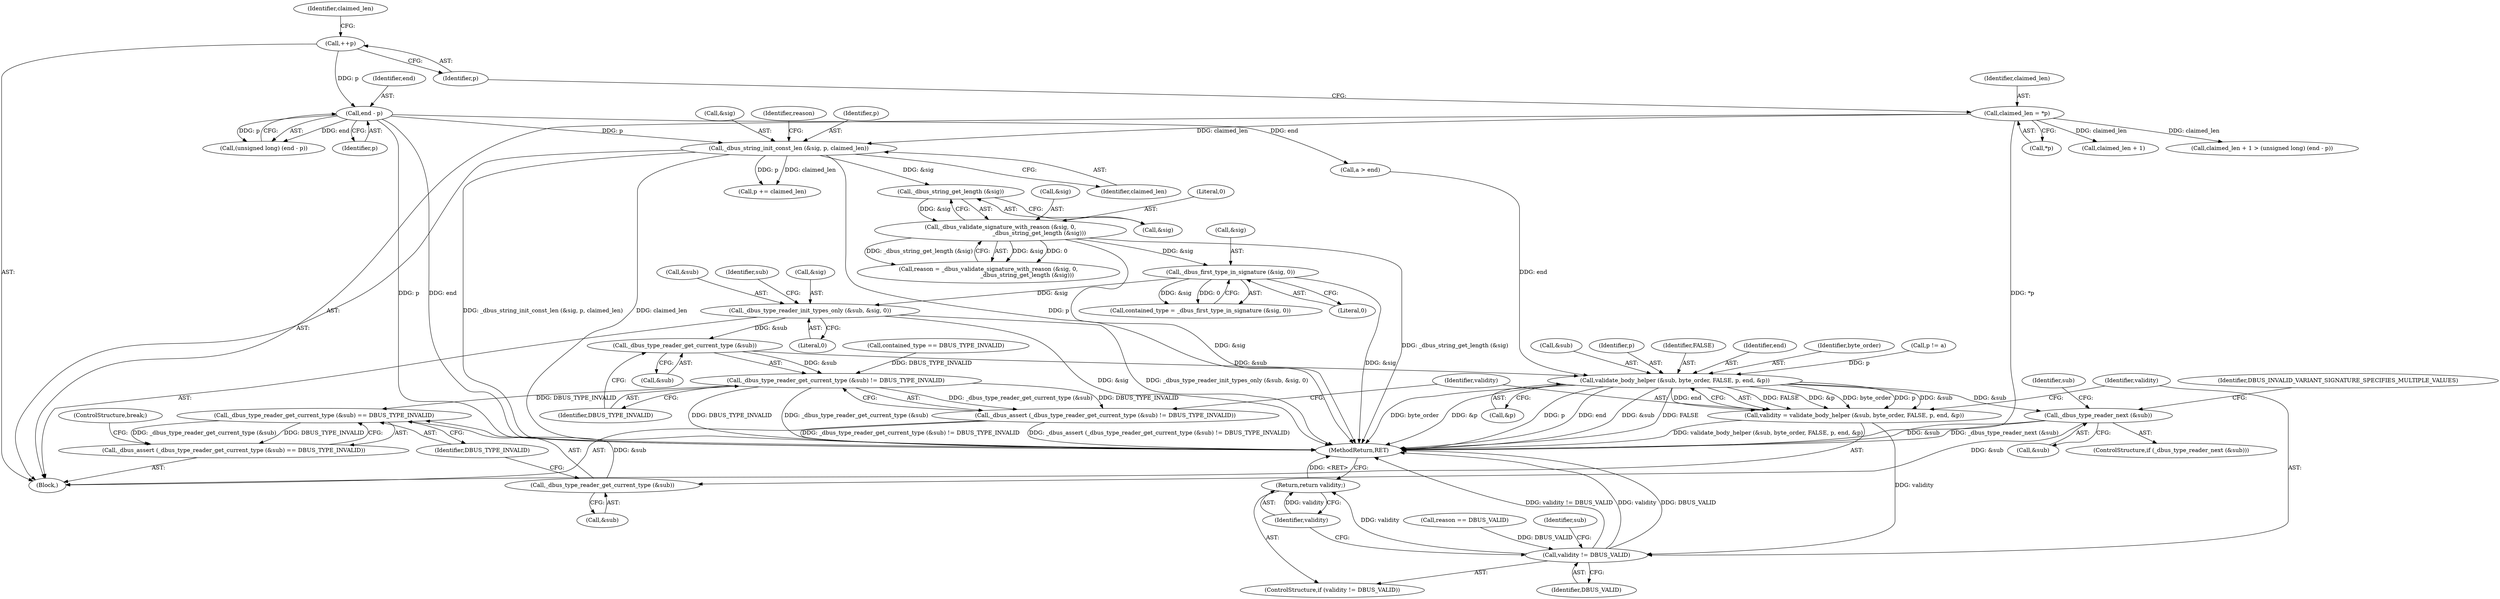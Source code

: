 digraph "0_dbus_7d65a3a6ed8815e34a99c680ac3869fde49dbbd4@API" {
"1000651" [label="(Call,_dbus_type_reader_init_types_only (&sub, &sig, 0))"];
"1000612" [label="(Call,_dbus_first_type_in_signature (&sig, 0))"];
"1000576" [label="(Call,_dbus_validate_signature_with_reason (&sig, 0,\n                                           _dbus_string_get_length (&sig)))"];
"1000580" [label="(Call,_dbus_string_get_length (&sig))"];
"1000569" [label="(Call,_dbus_string_init_const_len (&sig, p, claimed_len))"];
"1000564" [label="(Call,end - p)"];
"1000555" [label="(Call,++p)"];
"1000551" [label="(Call,claimed_len = *p)"];
"1000659" [label="(Call,_dbus_type_reader_get_current_type (&sub))"];
"1000658" [label="(Call,_dbus_type_reader_get_current_type (&sub) != DBUS_TYPE_INVALID)"];
"1000657" [label="(Call,_dbus_assert (_dbus_type_reader_get_current_type (&sub) != DBUS_TYPE_INVALID))"];
"1000687" [label="(Call,_dbus_type_reader_get_current_type (&sub) == DBUS_TYPE_INVALID)"];
"1000686" [label="(Call,_dbus_assert (_dbus_type_reader_get_current_type (&sub) == DBUS_TYPE_INVALID))"];
"1000665" [label="(Call,validate_body_helper (&sub, byte_order, FALSE, p, end, &p))"];
"1000663" [label="(Call,validity = validate_body_helper (&sub, byte_order, FALSE, p, end, &p))"];
"1000675" [label="(Call,validity != DBUS_VALID)"];
"1000678" [label="(Return,return validity;)"];
"1000681" [label="(Call,_dbus_type_reader_next (&sub))"];
"1000688" [label="(Call,_dbus_type_reader_get_current_type (&sub))"];
"1000654" [label="(Call,&sig)"];
"1000556" [label="(Identifier,p)"];
"1000565" [label="(Identifier,end)"];
"1000543" [label="(Block,)"];
"1000598" [label="(Call,p += claimed_len)"];
"1000674" [label="(ControlStructure,if (validity != DBUS_VALID))"];
"1000682" [label="(Call,&sub)"];
"1000580" [label="(Call,_dbus_string_get_length (&sig))"];
"1000617" [label="(Call,contained_type == DBUS_TYPE_INVALID)"];
"1000690" [label="(Identifier,sub)"];
"1000570" [label="(Call,&sig)"];
"1000676" [label="(Identifier,validity)"];
"1000574" [label="(Call,reason = _dbus_validate_signature_with_reason (&sig, 0,\n                                           _dbus_string_get_length (&sig)))"];
"1000577" [label="(Call,&sig)"];
"1000681" [label="(Call,_dbus_type_reader_next (&sub))"];
"1000665" [label="(Call,validate_body_helper (&sub, byte_order, FALSE, p, end, &p))"];
"1000559" [label="(Call,claimed_len + 1)"];
"1000662" [label="(Identifier,DBUS_TYPE_INVALID)"];
"1000687" [label="(Call,_dbus_type_reader_get_current_type (&sub) == DBUS_TYPE_INVALID)"];
"1000666" [label="(Call,&sub)"];
"1000652" [label="(Call,&sub)"];
"1000610" [label="(Call,contained_type = _dbus_first_type_in_signature (&sig, 0))"];
"1000613" [label="(Call,&sig)"];
"1000576" [label="(Call,_dbus_validate_signature_with_reason (&sig, 0,\n                                           _dbus_string_get_length (&sig)))"];
"1000558" [label="(Call,claimed_len + 1 > (unsigned long) (end - p))"];
"1000657" [label="(Call,_dbus_assert (_dbus_type_reader_get_current_type (&sub) != DBUS_TYPE_INVALID))"];
"1000670" [label="(Identifier,p)"];
"1000562" [label="(Call,(unsigned long) (end - p))"];
"1000669" [label="(Identifier,FALSE)"];
"1000692" [label="(ControlStructure,break;)"];
"1000566" [label="(Identifier,p)"];
"1000552" [label="(Identifier,claimed_len)"];
"1000675" [label="(Call,validity != DBUS_VALID)"];
"1000569" [label="(Call,_dbus_string_init_const_len (&sig, p, claimed_len))"];
"1000664" [label="(Identifier,validity)"];
"1000551" [label="(Call,claimed_len = *p)"];
"1000555" [label="(Call,++p)"];
"1000651" [label="(Call,_dbus_type_reader_init_types_only (&sub, &sig, 0))"];
"1000560" [label="(Identifier,claimed_len)"];
"1000615" [label="(Literal,0)"];
"1000686" [label="(Call,_dbus_assert (_dbus_type_reader_get_current_type (&sub) == DBUS_TYPE_INVALID))"];
"1000672" [label="(Call,&p)"];
"1000671" [label="(Identifier,end)"];
"1000585" [label="(Call,reason == DBUS_VALID)"];
"1000575" [label="(Identifier,reason)"];
"1000572" [label="(Identifier,p)"];
"1000564" [label="(Call,end - p)"];
"1000632" [label="(Call,a > end)"];
"1000680" [label="(ControlStructure,if (_dbus_type_reader_next (&sub)))"];
"1000656" [label="(Literal,0)"];
"1000753" [label="(MethodReturn,RET)"];
"1000612" [label="(Call,_dbus_first_type_in_signature (&sig, 0))"];
"1000668" [label="(Identifier,byte_order)"];
"1000685" [label="(Identifier,DBUS_INVALID_VARIANT_SIGNATURE_SPECIFIES_MULTIPLE_VALUES)"];
"1000661" [label="(Identifier,sub)"];
"1000553" [label="(Call,*p)"];
"1000677" [label="(Identifier,DBUS_VALID)"];
"1000660" [label="(Call,&sub)"];
"1000573" [label="(Identifier,claimed_len)"];
"1000678" [label="(Return,return validity;)"];
"1000689" [label="(Call,&sub)"];
"1000683" [label="(Identifier,sub)"];
"1000658" [label="(Call,_dbus_type_reader_get_current_type (&sub) != DBUS_TYPE_INVALID)"];
"1000638" [label="(Call,p != a)"];
"1000579" [label="(Literal,0)"];
"1000581" [label="(Call,&sig)"];
"1000663" [label="(Call,validity = validate_body_helper (&sub, byte_order, FALSE, p, end, &p))"];
"1000679" [label="(Identifier,validity)"];
"1000688" [label="(Call,_dbus_type_reader_get_current_type (&sub))"];
"1000659" [label="(Call,_dbus_type_reader_get_current_type (&sub))"];
"1000691" [label="(Identifier,DBUS_TYPE_INVALID)"];
"1000651" -> "1000543"  [label="AST: "];
"1000651" -> "1000656"  [label="CFG: "];
"1000652" -> "1000651"  [label="AST: "];
"1000654" -> "1000651"  [label="AST: "];
"1000656" -> "1000651"  [label="AST: "];
"1000661" -> "1000651"  [label="CFG: "];
"1000651" -> "1000753"  [label="DDG: _dbus_type_reader_init_types_only (&sub, &sig, 0)"];
"1000651" -> "1000753"  [label="DDG: &sig"];
"1000612" -> "1000651"  [label="DDG: &sig"];
"1000651" -> "1000659"  [label="DDG: &sub"];
"1000612" -> "1000610"  [label="AST: "];
"1000612" -> "1000615"  [label="CFG: "];
"1000613" -> "1000612"  [label="AST: "];
"1000615" -> "1000612"  [label="AST: "];
"1000610" -> "1000612"  [label="CFG: "];
"1000612" -> "1000753"  [label="DDG: &sig"];
"1000612" -> "1000610"  [label="DDG: &sig"];
"1000612" -> "1000610"  [label="DDG: 0"];
"1000576" -> "1000612"  [label="DDG: &sig"];
"1000576" -> "1000574"  [label="AST: "];
"1000576" -> "1000580"  [label="CFG: "];
"1000577" -> "1000576"  [label="AST: "];
"1000579" -> "1000576"  [label="AST: "];
"1000580" -> "1000576"  [label="AST: "];
"1000574" -> "1000576"  [label="CFG: "];
"1000576" -> "1000753"  [label="DDG: _dbus_string_get_length (&sig)"];
"1000576" -> "1000753"  [label="DDG: &sig"];
"1000576" -> "1000574"  [label="DDG: &sig"];
"1000576" -> "1000574"  [label="DDG: 0"];
"1000576" -> "1000574"  [label="DDG: _dbus_string_get_length (&sig)"];
"1000580" -> "1000576"  [label="DDG: &sig"];
"1000580" -> "1000581"  [label="CFG: "];
"1000581" -> "1000580"  [label="AST: "];
"1000569" -> "1000580"  [label="DDG: &sig"];
"1000569" -> "1000543"  [label="AST: "];
"1000569" -> "1000573"  [label="CFG: "];
"1000570" -> "1000569"  [label="AST: "];
"1000572" -> "1000569"  [label="AST: "];
"1000573" -> "1000569"  [label="AST: "];
"1000575" -> "1000569"  [label="CFG: "];
"1000569" -> "1000753"  [label="DDG: _dbus_string_init_const_len (&sig, p, claimed_len)"];
"1000569" -> "1000753"  [label="DDG: p"];
"1000569" -> "1000753"  [label="DDG: claimed_len"];
"1000564" -> "1000569"  [label="DDG: p"];
"1000551" -> "1000569"  [label="DDG: claimed_len"];
"1000569" -> "1000598"  [label="DDG: claimed_len"];
"1000569" -> "1000598"  [label="DDG: p"];
"1000564" -> "1000562"  [label="AST: "];
"1000564" -> "1000566"  [label="CFG: "];
"1000565" -> "1000564"  [label="AST: "];
"1000566" -> "1000564"  [label="AST: "];
"1000562" -> "1000564"  [label="CFG: "];
"1000564" -> "1000753"  [label="DDG: p"];
"1000564" -> "1000753"  [label="DDG: end"];
"1000564" -> "1000562"  [label="DDG: end"];
"1000564" -> "1000562"  [label="DDG: p"];
"1000555" -> "1000564"  [label="DDG: p"];
"1000564" -> "1000632"  [label="DDG: end"];
"1000555" -> "1000543"  [label="AST: "];
"1000555" -> "1000556"  [label="CFG: "];
"1000556" -> "1000555"  [label="AST: "];
"1000560" -> "1000555"  [label="CFG: "];
"1000551" -> "1000543"  [label="AST: "];
"1000551" -> "1000553"  [label="CFG: "];
"1000552" -> "1000551"  [label="AST: "];
"1000553" -> "1000551"  [label="AST: "];
"1000556" -> "1000551"  [label="CFG: "];
"1000551" -> "1000753"  [label="DDG: *p"];
"1000551" -> "1000558"  [label="DDG: claimed_len"];
"1000551" -> "1000559"  [label="DDG: claimed_len"];
"1000659" -> "1000658"  [label="AST: "];
"1000659" -> "1000660"  [label="CFG: "];
"1000660" -> "1000659"  [label="AST: "];
"1000662" -> "1000659"  [label="CFG: "];
"1000659" -> "1000658"  [label="DDG: &sub"];
"1000659" -> "1000665"  [label="DDG: &sub"];
"1000658" -> "1000657"  [label="AST: "];
"1000658" -> "1000662"  [label="CFG: "];
"1000662" -> "1000658"  [label="AST: "];
"1000657" -> "1000658"  [label="CFG: "];
"1000658" -> "1000753"  [label="DDG: DBUS_TYPE_INVALID"];
"1000658" -> "1000753"  [label="DDG: _dbus_type_reader_get_current_type (&sub)"];
"1000658" -> "1000657"  [label="DDG: _dbus_type_reader_get_current_type (&sub)"];
"1000658" -> "1000657"  [label="DDG: DBUS_TYPE_INVALID"];
"1000617" -> "1000658"  [label="DDG: DBUS_TYPE_INVALID"];
"1000658" -> "1000687"  [label="DDG: DBUS_TYPE_INVALID"];
"1000657" -> "1000543"  [label="AST: "];
"1000664" -> "1000657"  [label="CFG: "];
"1000657" -> "1000753"  [label="DDG: _dbus_type_reader_get_current_type (&sub) != DBUS_TYPE_INVALID"];
"1000657" -> "1000753"  [label="DDG: _dbus_assert (_dbus_type_reader_get_current_type (&sub) != DBUS_TYPE_INVALID)"];
"1000687" -> "1000686"  [label="AST: "];
"1000687" -> "1000691"  [label="CFG: "];
"1000688" -> "1000687"  [label="AST: "];
"1000691" -> "1000687"  [label="AST: "];
"1000686" -> "1000687"  [label="CFG: "];
"1000687" -> "1000686"  [label="DDG: _dbus_type_reader_get_current_type (&sub)"];
"1000687" -> "1000686"  [label="DDG: DBUS_TYPE_INVALID"];
"1000688" -> "1000687"  [label="DDG: &sub"];
"1000686" -> "1000543"  [label="AST: "];
"1000692" -> "1000686"  [label="CFG: "];
"1000665" -> "1000663"  [label="AST: "];
"1000665" -> "1000672"  [label="CFG: "];
"1000666" -> "1000665"  [label="AST: "];
"1000668" -> "1000665"  [label="AST: "];
"1000669" -> "1000665"  [label="AST: "];
"1000670" -> "1000665"  [label="AST: "];
"1000671" -> "1000665"  [label="AST: "];
"1000672" -> "1000665"  [label="AST: "];
"1000663" -> "1000665"  [label="CFG: "];
"1000665" -> "1000753"  [label="DDG: byte_order"];
"1000665" -> "1000753"  [label="DDG: &p"];
"1000665" -> "1000753"  [label="DDG: p"];
"1000665" -> "1000753"  [label="DDG: end"];
"1000665" -> "1000753"  [label="DDG: &sub"];
"1000665" -> "1000753"  [label="DDG: FALSE"];
"1000665" -> "1000663"  [label="DDG: FALSE"];
"1000665" -> "1000663"  [label="DDG: &p"];
"1000665" -> "1000663"  [label="DDG: byte_order"];
"1000665" -> "1000663"  [label="DDG: p"];
"1000665" -> "1000663"  [label="DDG: &sub"];
"1000665" -> "1000663"  [label="DDG: end"];
"1000638" -> "1000665"  [label="DDG: p"];
"1000632" -> "1000665"  [label="DDG: end"];
"1000665" -> "1000681"  [label="DDG: &sub"];
"1000663" -> "1000543"  [label="AST: "];
"1000664" -> "1000663"  [label="AST: "];
"1000676" -> "1000663"  [label="CFG: "];
"1000663" -> "1000753"  [label="DDG: validate_body_helper (&sub, byte_order, FALSE, p, end, &p)"];
"1000663" -> "1000675"  [label="DDG: validity"];
"1000675" -> "1000674"  [label="AST: "];
"1000675" -> "1000677"  [label="CFG: "];
"1000676" -> "1000675"  [label="AST: "];
"1000677" -> "1000675"  [label="AST: "];
"1000679" -> "1000675"  [label="CFG: "];
"1000683" -> "1000675"  [label="CFG: "];
"1000675" -> "1000753"  [label="DDG: validity"];
"1000675" -> "1000753"  [label="DDG: DBUS_VALID"];
"1000675" -> "1000753"  [label="DDG: validity != DBUS_VALID"];
"1000585" -> "1000675"  [label="DDG: DBUS_VALID"];
"1000675" -> "1000678"  [label="DDG: validity"];
"1000678" -> "1000674"  [label="AST: "];
"1000678" -> "1000679"  [label="CFG: "];
"1000679" -> "1000678"  [label="AST: "];
"1000753" -> "1000678"  [label="CFG: "];
"1000678" -> "1000753"  [label="DDG: <RET>"];
"1000679" -> "1000678"  [label="DDG: validity"];
"1000681" -> "1000680"  [label="AST: "];
"1000681" -> "1000682"  [label="CFG: "];
"1000682" -> "1000681"  [label="AST: "];
"1000685" -> "1000681"  [label="CFG: "];
"1000690" -> "1000681"  [label="CFG: "];
"1000681" -> "1000753"  [label="DDG: _dbus_type_reader_next (&sub)"];
"1000681" -> "1000753"  [label="DDG: &sub"];
"1000681" -> "1000688"  [label="DDG: &sub"];
"1000688" -> "1000689"  [label="CFG: "];
"1000689" -> "1000688"  [label="AST: "];
"1000691" -> "1000688"  [label="CFG: "];
}
